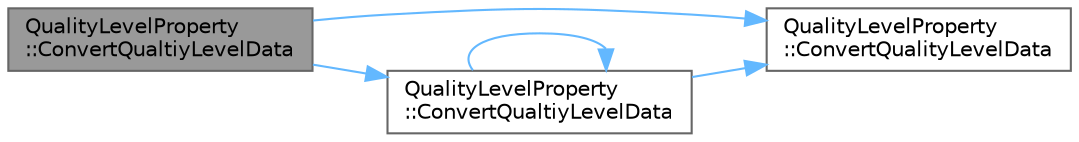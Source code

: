 digraph "QualityLevelProperty::ConvertQualtiyLevelData"
{
 // INTERACTIVE_SVG=YES
 // LATEX_PDF_SIZE
  bgcolor="transparent";
  edge [fontname=Helvetica,fontsize=10,labelfontname=Helvetica,labelfontsize=10];
  node [fontname=Helvetica,fontsize=10,shape=box,height=0.2,width=0.4];
  rankdir="LR";
  Node1 [id="Node000001",label="QualityLevelProperty\l::ConvertQualtiyLevelData",height=0.2,width=0.4,color="gray40", fillcolor="grey60", style="filled", fontcolor="black",tooltip=" "];
  Node1 -> Node2 [id="edge1_Node000001_Node000002",color="steelblue1",style="solid",tooltip=" "];
  Node2 [id="Node000002",label="QualityLevelProperty\l::ConvertQualityLevelData",height=0.2,width=0.4,color="grey40", fillcolor="white", style="filled",URL="$dd/d16/namespaceQualityLevelProperty.html#a24e68462b963d59792e3550cdb6572f7",tooltip=" "];
  Node1 -> Node3 [id="edge2_Node000001_Node000003",color="steelblue1",style="solid",tooltip=" "];
  Node3 [id="Node000003",label="QualityLevelProperty\l::ConvertQualtiyLevelData",height=0.2,width=0.4,color="grey40", fillcolor="white", style="filled",URL="$dd/d16/namespaceQualityLevelProperty.html#aecc64a2577c3d860f08d085a44ce68a3",tooltip=" "];
  Node3 -> Node2 [id="edge3_Node000003_Node000002",color="steelblue1",style="solid",tooltip=" "];
  Node3 -> Node3 [id="edge4_Node000003_Node000003",color="steelblue1",style="solid",tooltip=" "];
}
